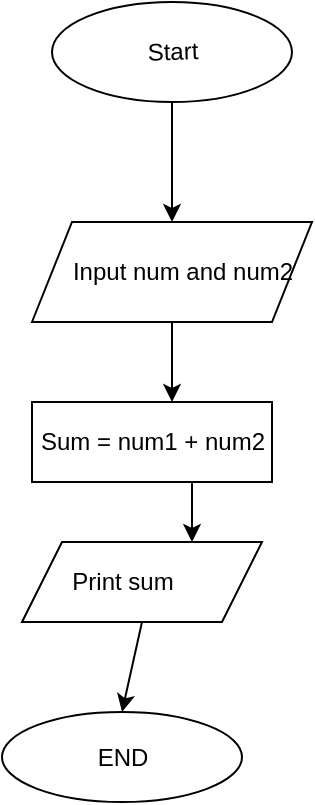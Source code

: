 <mxfile version="14.9.0" type="github"><diagram id="lMGAlbnurMBVuZpG65I4" name="Page-1"><mxGraphModel dx="248" dy="397" grid="1" gridSize="10" guides="1" tooltips="1" connect="1" arrows="1" fold="1" page="1" pageScale="1" pageWidth="827" pageHeight="1169" math="0" shadow="0"><root><mxCell id="0"/><mxCell id="1" parent="0"/><mxCell id="buLLMZ2pA7BzpzRdgDp2-12" value="" style="ellipse;whiteSpace=wrap;html=1;" parent="1" vertex="1"><mxGeometry x="200" y="190" width="120" height="50" as="geometry"/></mxCell><mxCell id="vvEVqIGj_J0x_CDq50bD-3" value="Start" style="text;html=1;resizable=0;autosize=1;align=center;verticalAlign=middle;points=[];fillColor=none;strokeColor=none;rounded=0;rotation=-2;" vertex="1" parent="1"><mxGeometry x="240" y="205" width="40" height="20" as="geometry"/></mxCell><mxCell id="vvEVqIGj_J0x_CDq50bD-4" value="" style="shape=parallelogram;perimeter=parallelogramPerimeter;whiteSpace=wrap;html=1;fixedSize=1;" vertex="1" parent="1"><mxGeometry x="190" y="300" width="140" height="50" as="geometry"/></mxCell><mxCell id="vvEVqIGj_J0x_CDq50bD-5" value="" style="rounded=0;whiteSpace=wrap;html=1;" vertex="1" parent="1"><mxGeometry x="190" y="390" width="120" height="40" as="geometry"/></mxCell><mxCell id="vvEVqIGj_J0x_CDq50bD-6" value="Input num and num2" style="text;html=1;resizable=0;autosize=1;align=center;verticalAlign=middle;points=[];fillColor=none;strokeColor=none;rounded=0;" vertex="1" parent="1"><mxGeometry x="200" y="315" width="130" height="20" as="geometry"/></mxCell><mxCell id="vvEVqIGj_J0x_CDq50bD-9" value="Sum = num1 + num2" style="text;html=1;resizable=0;autosize=1;align=center;verticalAlign=middle;points=[];fillColor=none;strokeColor=none;rounded=0;" vertex="1" parent="1"><mxGeometry x="185" y="400" width="130" height="20" as="geometry"/></mxCell><mxCell id="vvEVqIGj_J0x_CDq50bD-10" value="" style="shape=parallelogram;perimeter=parallelogramPerimeter;whiteSpace=wrap;html=1;fixedSize=1;" vertex="1" parent="1"><mxGeometry x="185" y="460" width="120" height="40" as="geometry"/></mxCell><mxCell id="vvEVqIGj_J0x_CDq50bD-11" value="Print sum" style="text;html=1;resizable=0;autosize=1;align=center;verticalAlign=middle;points=[];fillColor=none;strokeColor=none;rounded=0;" vertex="1" parent="1"><mxGeometry x="200" y="470" width="70" height="20" as="geometry"/></mxCell><mxCell id="vvEVqIGj_J0x_CDq50bD-12" value="" style="ellipse;whiteSpace=wrap;html=1;" vertex="1" parent="1"><mxGeometry x="175" y="545" width="120" height="45" as="geometry"/></mxCell><mxCell id="vvEVqIGj_J0x_CDq50bD-13" value="END" style="text;html=1;resizable=0;autosize=1;align=center;verticalAlign=middle;points=[];fillColor=none;strokeColor=none;rounded=0;" vertex="1" parent="1"><mxGeometry x="215" y="557.5" width="40" height="20" as="geometry"/></mxCell><mxCell id="vvEVqIGj_J0x_CDq50bD-14" value="" style="endArrow=classic;html=1;exitX=0.5;exitY=1;exitDx=0;exitDy=0;entryX=0.5;entryY=0;entryDx=0;entryDy=0;" edge="1" parent="1" source="buLLMZ2pA7BzpzRdgDp2-12" target="vvEVqIGj_J0x_CDq50bD-4"><mxGeometry width="50" height="50" relative="1" as="geometry"><mxPoint x="230" y="430" as="sourcePoint"/><mxPoint x="420" y="320" as="targetPoint"/></mxGeometry></mxCell><mxCell id="vvEVqIGj_J0x_CDq50bD-15" value="" style="endArrow=classic;html=1;" edge="1" parent="1"><mxGeometry width="50" height="50" relative="1" as="geometry"><mxPoint x="260" y="350" as="sourcePoint"/><mxPoint x="260" y="390" as="targetPoint"/></mxGeometry></mxCell><mxCell id="vvEVqIGj_J0x_CDq50bD-18" value="" style="endArrow=classic;html=1;" edge="1" parent="1"><mxGeometry width="50" height="50" relative="1" as="geometry"><mxPoint x="270" y="430" as="sourcePoint"/><mxPoint x="270" y="460" as="targetPoint"/></mxGeometry></mxCell><mxCell id="vvEVqIGj_J0x_CDq50bD-19" value="" style="endArrow=classic;html=1;entryX=0.5;entryY=0;entryDx=0;entryDy=0;exitX=0.5;exitY=1;exitDx=0;exitDy=0;" edge="1" parent="1" source="vvEVqIGj_J0x_CDq50bD-10" target="vvEVqIGj_J0x_CDq50bD-12"><mxGeometry width="50" height="50" relative="1" as="geometry"><mxPoint x="235" y="520" as="sourcePoint"/><mxPoint x="330" y="420" as="targetPoint"/></mxGeometry></mxCell></root></mxGraphModel></diagram></mxfile>